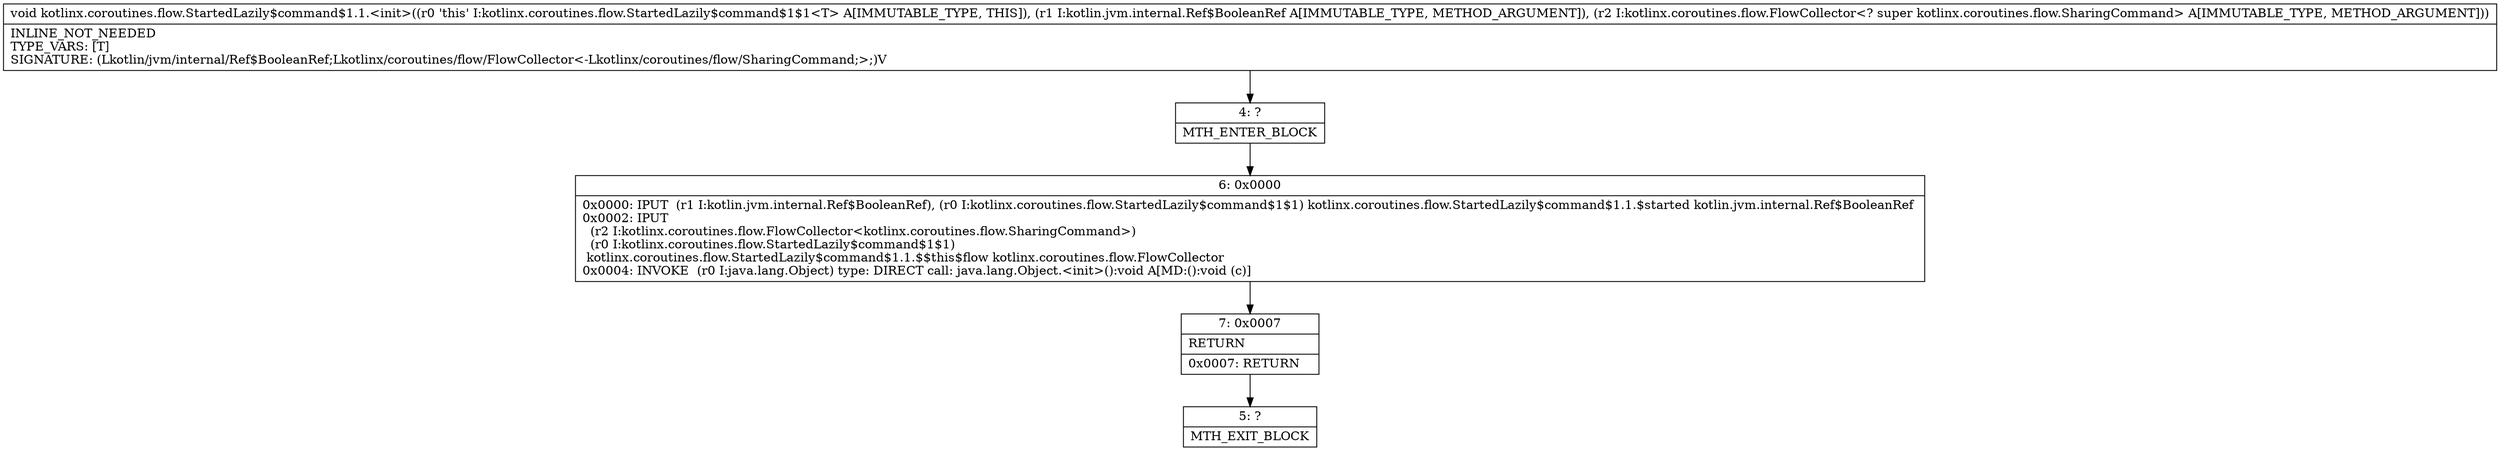 digraph "CFG forkotlinx.coroutines.flow.StartedLazily$command$1.1.\<init\>(Lkotlin\/jvm\/internal\/Ref$BooleanRef;Lkotlinx\/coroutines\/flow\/FlowCollector;)V" {
Node_4 [shape=record,label="{4\:\ ?|MTH_ENTER_BLOCK\l}"];
Node_6 [shape=record,label="{6\:\ 0x0000|0x0000: IPUT  (r1 I:kotlin.jvm.internal.Ref$BooleanRef), (r0 I:kotlinx.coroutines.flow.StartedLazily$command$1$1) kotlinx.coroutines.flow.StartedLazily$command$1.1.$started kotlin.jvm.internal.Ref$BooleanRef \l0x0002: IPUT  \l  (r2 I:kotlinx.coroutines.flow.FlowCollector\<kotlinx.coroutines.flow.SharingCommand\>)\l  (r0 I:kotlinx.coroutines.flow.StartedLazily$command$1$1)\l kotlinx.coroutines.flow.StartedLazily$command$1.1.$$this$flow kotlinx.coroutines.flow.FlowCollector \l0x0004: INVOKE  (r0 I:java.lang.Object) type: DIRECT call: java.lang.Object.\<init\>():void A[MD:():void (c)]\l}"];
Node_7 [shape=record,label="{7\:\ 0x0007|RETURN\l|0x0007: RETURN   \l}"];
Node_5 [shape=record,label="{5\:\ ?|MTH_EXIT_BLOCK\l}"];
MethodNode[shape=record,label="{void kotlinx.coroutines.flow.StartedLazily$command$1.1.\<init\>((r0 'this' I:kotlinx.coroutines.flow.StartedLazily$command$1$1\<T\> A[IMMUTABLE_TYPE, THIS]), (r1 I:kotlin.jvm.internal.Ref$BooleanRef A[IMMUTABLE_TYPE, METHOD_ARGUMENT]), (r2 I:kotlinx.coroutines.flow.FlowCollector\<? super kotlinx.coroutines.flow.SharingCommand\> A[IMMUTABLE_TYPE, METHOD_ARGUMENT]))  | INLINE_NOT_NEEDED\lTYPE_VARS: [T]\lSIGNATURE: (Lkotlin\/jvm\/internal\/Ref$BooleanRef;Lkotlinx\/coroutines\/flow\/FlowCollector\<\-Lkotlinx\/coroutines\/flow\/SharingCommand;\>;)V\l}"];
MethodNode -> Node_4;Node_4 -> Node_6;
Node_6 -> Node_7;
Node_7 -> Node_5;
}

